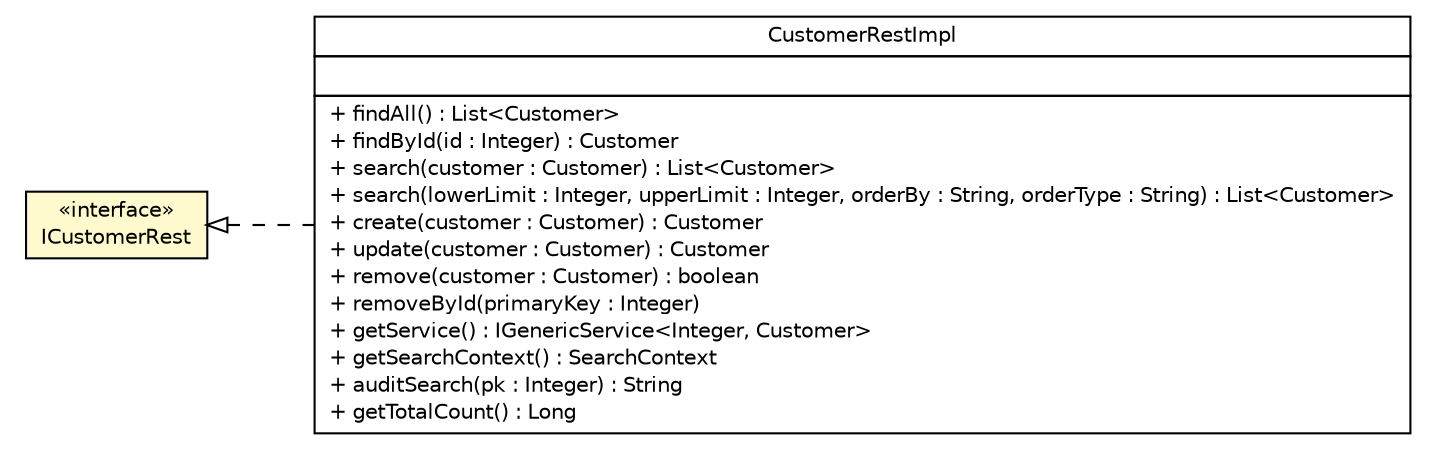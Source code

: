 #!/usr/local/bin/dot
#
# Class diagram 
# Generated by UMLGraph version 5.1 (http://www.umlgraph.org/)
#

digraph G {
	edge [fontname="Helvetica",fontsize=10,labelfontname="Helvetica",labelfontsize=10];
	node [fontname="Helvetica",fontsize=10,shape=plaintext];
	nodesep=0.25;
	ranksep=0.5;
	rankdir=LR;
	// com.inn.headstartdemo.rest.ICustomerRest
	c38086 [label=<<table title="com.inn.headstartdemo.rest.ICustomerRest" border="0" cellborder="1" cellspacing="0" cellpadding="2" port="p" bgcolor="lemonChiffon" href="./ICustomerRest.html">
		<tr><td><table border="0" cellspacing="0" cellpadding="1">
<tr><td align="center" balign="center"> &#171;interface&#187; </td></tr>
<tr><td align="center" balign="center"> ICustomerRest </td></tr>
		</table></td></tr>
		</table>>, fontname="Helvetica", fontcolor="black", fontsize=10.0];
	// com.inn.headstartdemo.rest.impl.CustomerRestImpl
	c38110 [label=<<table title="com.inn.headstartdemo.rest.impl.CustomerRestImpl" border="0" cellborder="1" cellspacing="0" cellpadding="2" port="p" href="./impl/CustomerRestImpl.html">
		<tr><td><table border="0" cellspacing="0" cellpadding="1">
<tr><td align="center" balign="center"> CustomerRestImpl </td></tr>
		</table></td></tr>
		<tr><td><table border="0" cellspacing="0" cellpadding="1">
<tr><td align="left" balign="left">  </td></tr>
		</table></td></tr>
		<tr><td><table border="0" cellspacing="0" cellpadding="1">
<tr><td align="left" balign="left"> + findAll() : List&lt;Customer&gt; </td></tr>
<tr><td align="left" balign="left"> + findById(id : Integer) : Customer </td></tr>
<tr><td align="left" balign="left"> + search(customer : Customer) : List&lt;Customer&gt; </td></tr>
<tr><td align="left" balign="left"> + search(lowerLimit : Integer, upperLimit : Integer, orderBy : String, orderType : String) : List&lt;Customer&gt; </td></tr>
<tr><td align="left" balign="left"> + create(customer : Customer) : Customer </td></tr>
<tr><td align="left" balign="left"> + update(customer : Customer) : Customer </td></tr>
<tr><td align="left" balign="left"> + remove(customer : Customer) : boolean </td></tr>
<tr><td align="left" balign="left"> + removeById(primaryKey : Integer) </td></tr>
<tr><td align="left" balign="left"> + getService() : IGenericService&lt;Integer, Customer&gt; </td></tr>
<tr><td align="left" balign="left"> + getSearchContext() : SearchContext </td></tr>
<tr><td align="left" balign="left"> + auditSearch(pk : Integer) : String </td></tr>
<tr><td align="left" balign="left"> + getTotalCount() : Long </td></tr>
		</table></td></tr>
		</table>>, fontname="Helvetica", fontcolor="black", fontsize=10.0];
	//com.inn.headstartdemo.rest.impl.CustomerRestImpl implements com.inn.headstartdemo.rest.ICustomerRest
	c38086:p -> c38110:p [dir=back,arrowtail=empty,style=dashed];
}

